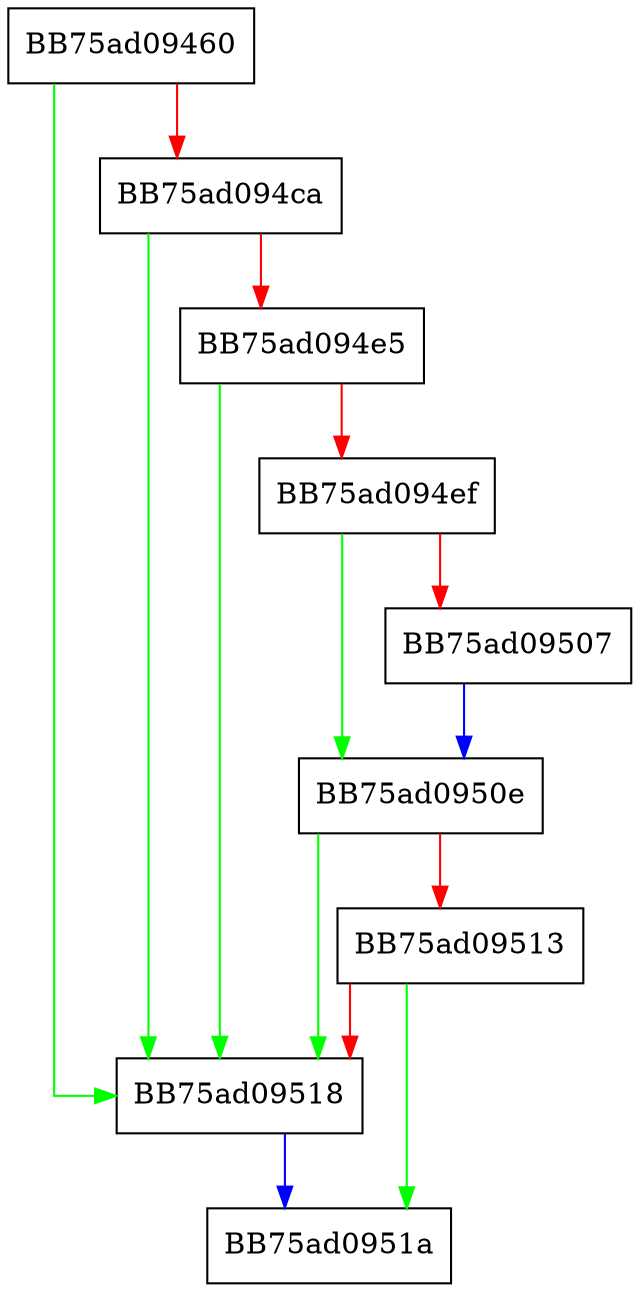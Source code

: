 digraph chilkatzipsfx_unpack {
  node [shape="box"];
  graph [splines=ortho];
  BB75ad09460 -> BB75ad09518 [color="green"];
  BB75ad09460 -> BB75ad094ca [color="red"];
  BB75ad094ca -> BB75ad09518 [color="green"];
  BB75ad094ca -> BB75ad094e5 [color="red"];
  BB75ad094e5 -> BB75ad09518 [color="green"];
  BB75ad094e5 -> BB75ad094ef [color="red"];
  BB75ad094ef -> BB75ad0950e [color="green"];
  BB75ad094ef -> BB75ad09507 [color="red"];
  BB75ad09507 -> BB75ad0950e [color="blue"];
  BB75ad0950e -> BB75ad09518 [color="green"];
  BB75ad0950e -> BB75ad09513 [color="red"];
  BB75ad09513 -> BB75ad0951a [color="green"];
  BB75ad09513 -> BB75ad09518 [color="red"];
  BB75ad09518 -> BB75ad0951a [color="blue"];
}